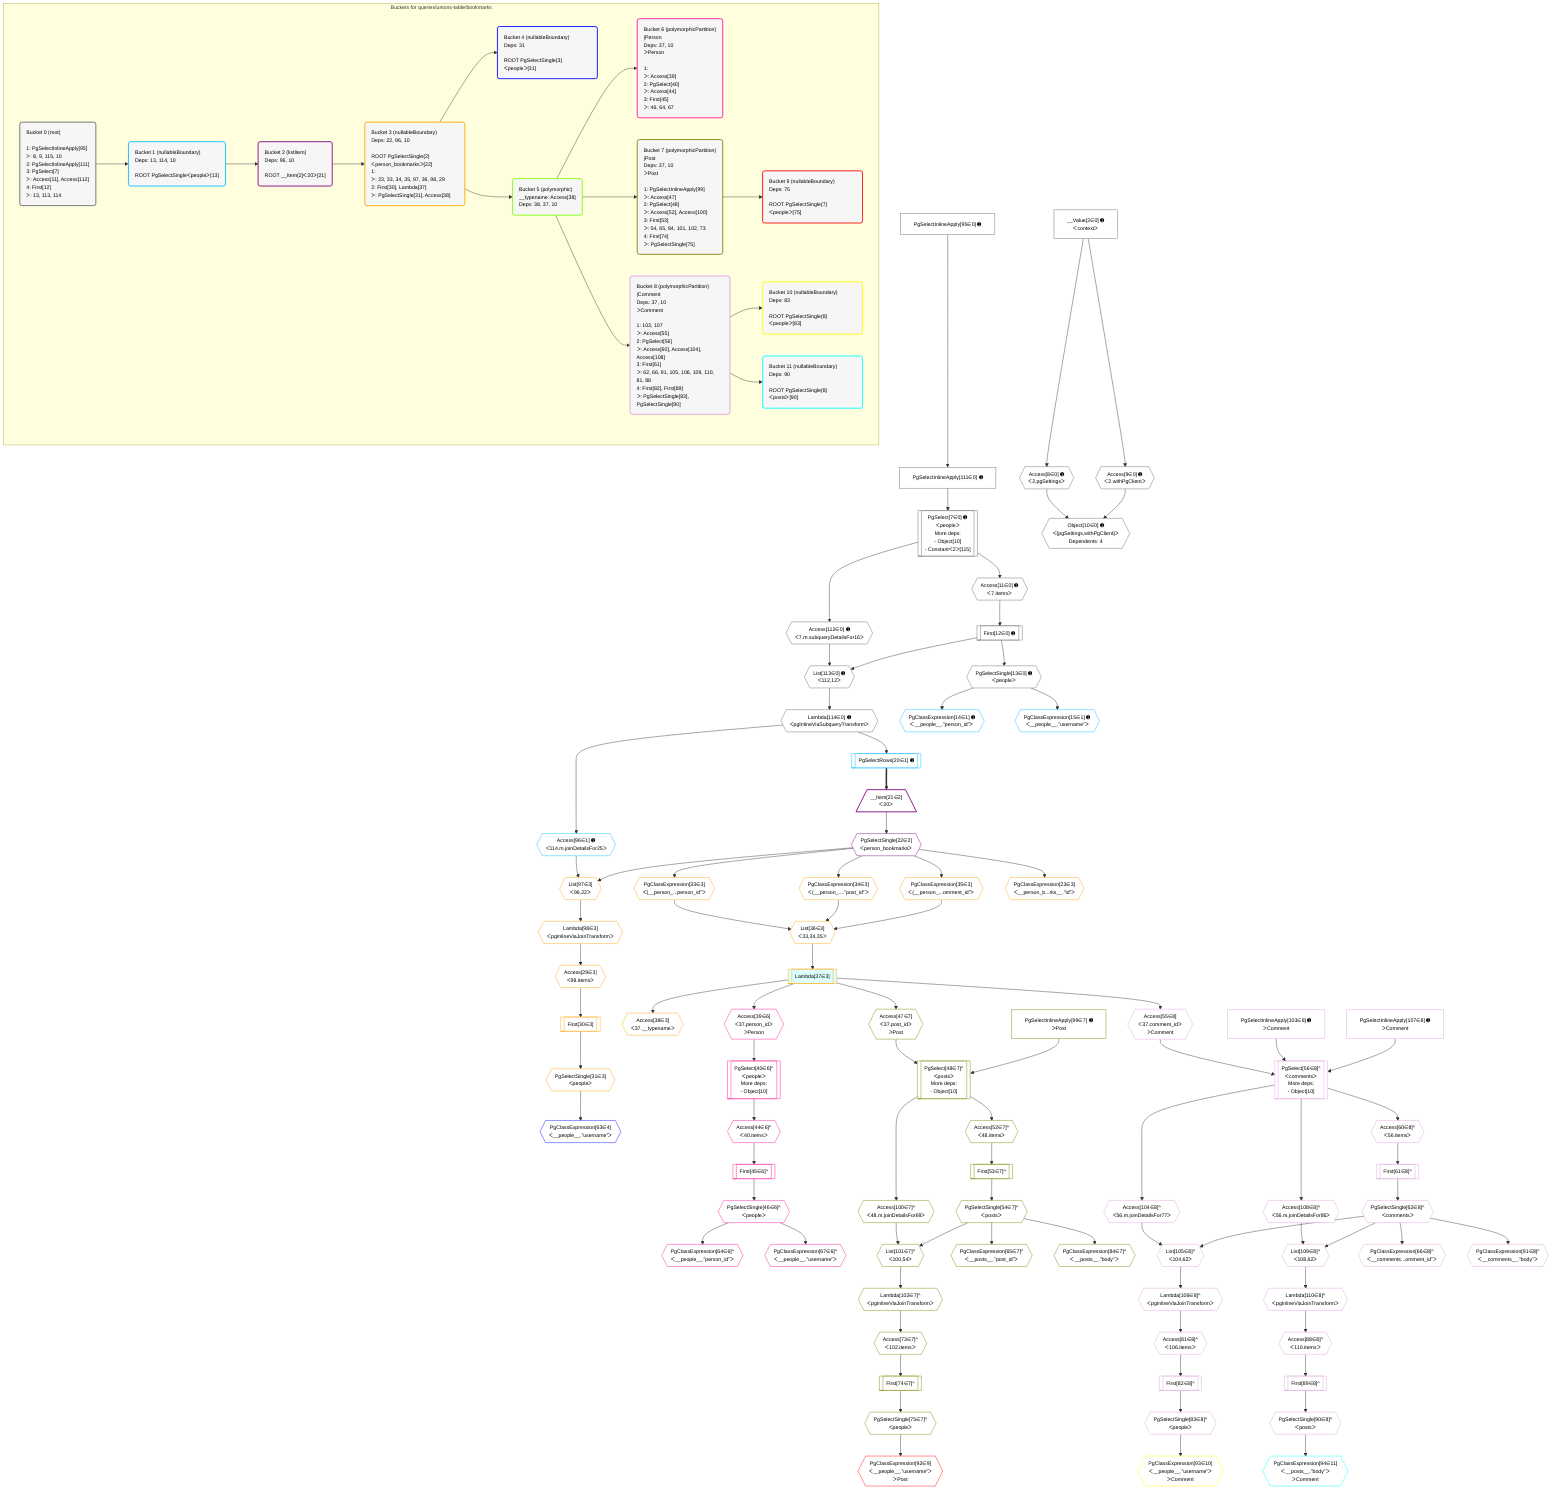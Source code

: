 %%{init: {'themeVariables': { 'fontSize': '12px'}}}%%
graph TD
    classDef path fill:#eee,stroke:#000,color:#000
    classDef plan fill:#fff,stroke-width:1px,color:#000
    classDef itemplan fill:#fff,stroke-width:2px,color:#000
    classDef unbatchedplan fill:#dff,stroke-width:1px,color:#000
    classDef sideeffectplan fill:#fcc,stroke-width:2px,color:#000
    classDef bucket fill:#f6f6f6,color:#000,stroke-width:2px,text-align:left

    subgraph "Buckets for queries/unions-table/bookmarks"
    Bucket0("Bucket 0 (root)<br /><br />1: PgSelectInlineApply[95]<br />ᐳ: 8, 9, 115, 10<br />2: PgSelectInlineApply[111]<br />3: PgSelect[7]<br />ᐳ: Access[11], Access[112]<br />4: First[12]<br />ᐳ: 13, 113, 114"):::bucket
    Bucket1("Bucket 1 (nullableBoundary)<br />Deps: 13, 114, 10<br /><br />ROOT PgSelectSingleᐸpeopleᐳ[13]"):::bucket
    Bucket2("Bucket 2 (listItem)<br />Deps: 96, 10<br /><br />ROOT __Item{2}ᐸ20ᐳ[21]"):::bucket
    Bucket3("Bucket 3 (nullableBoundary)<br />Deps: 22, 96, 10<br /><br />ROOT PgSelectSingle{2}ᐸperson_bookmarksᐳ[22]<br />1: <br />ᐳ: 23, 33, 34, 35, 97, 36, 98, 29<br />2: First[30], Lambda[37]<br />ᐳ: PgSelectSingle[31], Access[38]"):::bucket
    Bucket4("Bucket 4 (nullableBoundary)<br />Deps: 31<br /><br />ROOT PgSelectSingle{3}ᐸpeopleᐳ[31]"):::bucket
    Bucket5("Bucket 5 (polymorphic)<br />__typename: Access[38]<br />Deps: 38, 37, 10"):::bucket
    Bucket6("Bucket 6 (polymorphicPartition)<br />|Person<br />Deps: 37, 10<br />ᐳPerson<br /><br />1: <br />ᐳ: Access[39]<br />2: PgSelect[40]<br />ᐳ: Access[44]<br />3: First[45]<br />ᐳ: 46, 64, 67"):::bucket
    Bucket7("Bucket 7 (polymorphicPartition)<br />|Post<br />Deps: 37, 10<br />ᐳPost<br /><br />1: PgSelectInlineApply[99]<br />ᐳ: Access[47]<br />2: PgSelect[48]<br />ᐳ: Access[52], Access[100]<br />3: First[53]<br />ᐳ: 54, 65, 84, 101, 102, 73<br />4: First[74]<br />ᐳ: PgSelectSingle[75]"):::bucket
    Bucket8("Bucket 8 (polymorphicPartition)<br />|Comment<br />Deps: 37, 10<br />ᐳComment<br /><br />1: 103, 107<br />ᐳ: Access[55]<br />2: PgSelect[56]<br />ᐳ: Access[60], Access[104], Access[108]<br />3: First[61]<br />ᐳ: 62, 66, 91, 105, 106, 109, 110, 81, 88<br />4: First[82], First[89]<br />ᐳ: PgSelectSingle[83], PgSelectSingle[90]"):::bucket
    Bucket9("Bucket 9 (nullableBoundary)<br />Deps: 75<br /><br />ROOT PgSelectSingle{7}ᐸpeopleᐳ[75]"):::bucket
    Bucket10("Bucket 10 (nullableBoundary)<br />Deps: 83<br /><br />ROOT PgSelectSingle{8}ᐸpeopleᐳ[83]"):::bucket
    Bucket11("Bucket 11 (nullableBoundary)<br />Deps: 90<br /><br />ROOT PgSelectSingle{8}ᐸpostsᐳ[90]"):::bucket
    end
    Bucket0 --> Bucket1
    Bucket1 --> Bucket2
    Bucket2 --> Bucket3
    Bucket3 --> Bucket4 & Bucket5
    Bucket5 --> Bucket6 & Bucket7 & Bucket8
    Bucket7 --> Bucket9
    Bucket8 --> Bucket10 & Bucket11

    %% plan dependencies
    PgSelect7[["PgSelect[7∈0] ➊<br />ᐸpeopleᐳ<br />More deps:<br />- Object[10]<br />- Constantᐸ2ᐳ[115]"]]:::plan
    PgSelectInlineApply111["PgSelectInlineApply[111∈0] ➊"]:::plan
    PgSelectInlineApply111 --> PgSelect7
    Object10{{"Object[10∈0] ➊<br />ᐸ{pgSettings,withPgClient}ᐳ<br />Dependents: 4"}}:::plan
    Access8{{"Access[8∈0] ➊<br />ᐸ2.pgSettingsᐳ"}}:::plan
    Access9{{"Access[9∈0] ➊<br />ᐸ2.withPgClientᐳ"}}:::plan
    Access8 & Access9 --> Object10
    List113{{"List[113∈0] ➊<br />ᐸ112,12ᐳ"}}:::plan
    Access112{{"Access[112∈0] ➊<br />ᐸ7.m.subqueryDetailsFor16ᐳ"}}:::plan
    First12[["First[12∈0] ➊"]]:::plan
    Access112 & First12 --> List113
    __Value2["__Value[2∈0] ➊<br />ᐸcontextᐳ"]:::plan
    __Value2 --> Access8
    __Value2 --> Access9
    Access11{{"Access[11∈0] ➊<br />ᐸ7.itemsᐳ"}}:::plan
    PgSelect7 --> Access11
    Access11 --> First12
    PgSelectSingle13{{"PgSelectSingle[13∈0] ➊<br />ᐸpeopleᐳ"}}:::plan
    First12 --> PgSelectSingle13
    PgSelectInlineApply95["PgSelectInlineApply[95∈0] ➊"]:::plan
    PgSelectInlineApply95 --> PgSelectInlineApply111
    PgSelect7 --> Access112
    Lambda114{{"Lambda[114∈0] ➊<br />ᐸpgInlineViaSubqueryTransformᐳ"}}:::plan
    List113 --> Lambda114
    PgClassExpression14{{"PgClassExpression[14∈1] ➊<br />ᐸ__people__.”person_id”ᐳ"}}:::plan
    PgSelectSingle13 --> PgClassExpression14
    PgClassExpression15{{"PgClassExpression[15∈1] ➊<br />ᐸ__people__.”username”ᐳ"}}:::plan
    PgSelectSingle13 --> PgClassExpression15
    PgSelectRows20[["PgSelectRows[20∈1] ➊"]]:::plan
    Lambda114 --> PgSelectRows20
    Access96{{"Access[96∈1] ➊<br />ᐸ114.m.joinDetailsFor25ᐳ"}}:::plan
    Lambda114 --> Access96
    __Item21[/"__Item[21∈2]<br />ᐸ20ᐳ"\]:::itemplan
    PgSelectRows20 ==> __Item21
    PgSelectSingle22{{"PgSelectSingle[22∈2]<br />ᐸperson_bookmarksᐳ"}}:::plan
    __Item21 --> PgSelectSingle22
    List36{{"List[36∈3]<br />ᐸ33,34,35ᐳ"}}:::plan
    PgClassExpression33{{"PgClassExpression[33∈3]<br />ᐸ(__person_...person_id”ᐳ"}}:::plan
    PgClassExpression34{{"PgClassExpression[34∈3]<br />ᐸ(__person_....”post_id”ᐳ"}}:::plan
    PgClassExpression35{{"PgClassExpression[35∈3]<br />ᐸ(__person_...omment_id”ᐳ"}}:::plan
    PgClassExpression33 & PgClassExpression34 & PgClassExpression35 --> List36
    List97{{"List[97∈3]<br />ᐸ96,22ᐳ"}}:::plan
    Access96 & PgSelectSingle22 --> List97
    PgClassExpression23{{"PgClassExpression[23∈3]<br />ᐸ__person_b...rks__.”id”ᐳ"}}:::plan
    PgSelectSingle22 --> PgClassExpression23
    Access29{{"Access[29∈3]<br />ᐸ98.itemsᐳ"}}:::plan
    Lambda98{{"Lambda[98∈3]<br />ᐸpgInlineViaJoinTransformᐳ"}}:::plan
    Lambda98 --> Access29
    First30[["First[30∈3]"]]:::plan
    Access29 --> First30
    PgSelectSingle31{{"PgSelectSingle[31∈3]<br />ᐸpeopleᐳ"}}:::plan
    First30 --> PgSelectSingle31
    PgSelectSingle22 --> PgClassExpression33
    PgSelectSingle22 --> PgClassExpression34
    PgSelectSingle22 --> PgClassExpression35
    Lambda37[["Lambda[37∈3]"]]:::unbatchedplan
    List36 --> Lambda37
    Access38{{"Access[38∈3]<br />ᐸ37.__typenameᐳ"}}:::plan
    Lambda37 --> Access38
    List97 --> Lambda98
    PgClassExpression63{{"PgClassExpression[63∈4]<br />ᐸ__people__.”username”ᐳ"}}:::plan
    PgSelectSingle31 --> PgClassExpression63
    PgSelect40[["PgSelect[40∈6]^<br />ᐸpeopleᐳ<br />More deps:<br />- Object[10]"]]:::plan
    Access39{{"Access[39∈6]<br />ᐸ37.person_idᐳ<br />ᐳPerson"}}:::plan
    Access39 --> PgSelect40
    Lambda37 --> Access39
    Access44{{"Access[44∈6]^<br />ᐸ40.itemsᐳ"}}:::plan
    PgSelect40 --> Access44
    First45[["First[45∈6]^"]]:::plan
    Access44 --> First45
    PgSelectSingle46{{"PgSelectSingle[46∈6]^<br />ᐸpeopleᐳ"}}:::plan
    First45 --> PgSelectSingle46
    PgClassExpression64{{"PgClassExpression[64∈6]^<br />ᐸ__people__.”person_id”ᐳ"}}:::plan
    PgSelectSingle46 --> PgClassExpression64
    PgClassExpression67{{"PgClassExpression[67∈6]^<br />ᐸ__people__.”username”ᐳ"}}:::plan
    PgSelectSingle46 --> PgClassExpression67
    PgSelect48[["PgSelect[48∈7]^<br />ᐸpostsᐳ<br />More deps:<br />- Object[10]"]]:::plan
    Access47{{"Access[47∈7]<br />ᐸ37.post_idᐳ<br />ᐳPost"}}:::plan
    PgSelectInlineApply99["PgSelectInlineApply[99∈7] ➊<br />ᐳPost"]:::plan
    Access47 & PgSelectInlineApply99 --> PgSelect48
    List101{{"List[101∈7]^<br />ᐸ100,54ᐳ"}}:::plan
    Access100{{"Access[100∈7]^<br />ᐸ48.m.joinDetailsFor69ᐳ"}}:::plan
    PgSelectSingle54{{"PgSelectSingle[54∈7]^<br />ᐸpostsᐳ"}}:::plan
    Access100 & PgSelectSingle54 --> List101
    Lambda37 --> Access47
    Access52{{"Access[52∈7]^<br />ᐸ48.itemsᐳ"}}:::plan
    PgSelect48 --> Access52
    First53[["First[53∈7]^"]]:::plan
    Access52 --> First53
    First53 --> PgSelectSingle54
    PgClassExpression65{{"PgClassExpression[65∈7]^<br />ᐸ__posts__.”post_id”ᐳ"}}:::plan
    PgSelectSingle54 --> PgClassExpression65
    Access73{{"Access[73∈7]^<br />ᐸ102.itemsᐳ"}}:::plan
    Lambda102{{"Lambda[102∈7]^<br />ᐸpgInlineViaJoinTransformᐳ"}}:::plan
    Lambda102 --> Access73
    First74[["First[74∈7]^"]]:::plan
    Access73 --> First74
    PgSelectSingle75{{"PgSelectSingle[75∈7]^<br />ᐸpeopleᐳ"}}:::plan
    First74 --> PgSelectSingle75
    PgClassExpression84{{"PgClassExpression[84∈7]^<br />ᐸ__posts__.”body”ᐳ"}}:::plan
    PgSelectSingle54 --> PgClassExpression84
    PgSelect48 --> Access100
    List101 --> Lambda102
    PgSelect56[["PgSelect[56∈8]^<br />ᐸcommentsᐳ<br />More deps:<br />- Object[10]"]]:::plan
    Access55{{"Access[55∈8]<br />ᐸ37.comment_idᐳ<br />ᐳComment"}}:::plan
    PgSelectInlineApply103["PgSelectInlineApply[103∈8] ➊<br />ᐳComment"]:::plan
    PgSelectInlineApply107["PgSelectInlineApply[107∈8] ➊<br />ᐳComment"]:::plan
    Access55 & PgSelectInlineApply103 & PgSelectInlineApply107 --> PgSelect56
    List105{{"List[105∈8]^<br />ᐸ104,62ᐳ"}}:::plan
    Access104{{"Access[104∈8]^<br />ᐸ56.m.joinDetailsFor77ᐳ"}}:::plan
    PgSelectSingle62{{"PgSelectSingle[62∈8]^<br />ᐸcommentsᐳ"}}:::plan
    Access104 & PgSelectSingle62 --> List105
    List109{{"List[109∈8]^<br />ᐸ108,62ᐳ"}}:::plan
    Access108{{"Access[108∈8]^<br />ᐸ56.m.joinDetailsFor86ᐳ"}}:::plan
    Access108 & PgSelectSingle62 --> List109
    Lambda37 --> Access55
    Access60{{"Access[60∈8]^<br />ᐸ56.itemsᐳ"}}:::plan
    PgSelect56 --> Access60
    First61[["First[61∈8]^"]]:::plan
    Access60 --> First61
    First61 --> PgSelectSingle62
    PgClassExpression66{{"PgClassExpression[66∈8]^<br />ᐸ__comments...omment_id”ᐳ"}}:::plan
    PgSelectSingle62 --> PgClassExpression66
    Access81{{"Access[81∈8]^<br />ᐸ106.itemsᐳ"}}:::plan
    Lambda106{{"Lambda[106∈8]^<br />ᐸpgInlineViaJoinTransformᐳ"}}:::plan
    Lambda106 --> Access81
    First82[["First[82∈8]^"]]:::plan
    Access81 --> First82
    PgSelectSingle83{{"PgSelectSingle[83∈8]^<br />ᐸpeopleᐳ"}}:::plan
    First82 --> PgSelectSingle83
    Access88{{"Access[88∈8]^<br />ᐸ110.itemsᐳ"}}:::plan
    Lambda110{{"Lambda[110∈8]^<br />ᐸpgInlineViaJoinTransformᐳ"}}:::plan
    Lambda110 --> Access88
    First89[["First[89∈8]^"]]:::plan
    Access88 --> First89
    PgSelectSingle90{{"PgSelectSingle[90∈8]^<br />ᐸpostsᐳ"}}:::plan
    First89 --> PgSelectSingle90
    PgClassExpression91{{"PgClassExpression[91∈8]^<br />ᐸ__comments__.”body”ᐳ"}}:::plan
    PgSelectSingle62 --> PgClassExpression91
    PgSelect56 --> Access104
    List105 --> Lambda106
    PgSelect56 --> Access108
    List109 --> Lambda110
    PgClassExpression92{{"PgClassExpression[92∈9]<br />ᐸ__people__.”username”ᐳ<br />ᐳPost"}}:::plan
    PgSelectSingle75 --> PgClassExpression92
    PgClassExpression93{{"PgClassExpression[93∈10]<br />ᐸ__people__.”username”ᐳ<br />ᐳComment"}}:::plan
    PgSelectSingle83 --> PgClassExpression93
    PgClassExpression94{{"PgClassExpression[94∈11]<br />ᐸ__posts__.”body”ᐳ<br />ᐳComment"}}:::plan
    PgSelectSingle90 --> PgClassExpression94

    %% define steps
    classDef bucket0 stroke:#696969
    class Bucket0,__Value2,PgSelect7,Access8,Access9,Object10,Access11,First12,PgSelectSingle13,PgSelectInlineApply95,PgSelectInlineApply111,Access112,List113,Lambda114 bucket0
    classDef bucket1 stroke:#00bfff
    class Bucket1,PgClassExpression14,PgClassExpression15,PgSelectRows20,Access96 bucket1
    classDef bucket2 stroke:#7f007f
    class Bucket2,__Item21,PgSelectSingle22 bucket2
    classDef bucket3 stroke:#ffa500
    class Bucket3,PgClassExpression23,Access29,First30,PgSelectSingle31,PgClassExpression33,PgClassExpression34,PgClassExpression35,List36,Lambda37,Access38,List97,Lambda98 bucket3
    classDef bucket4 stroke:#0000ff
    class Bucket4,PgClassExpression63 bucket4
    classDef bucket5 stroke:#7fff00
    class Bucket5 bucket5
    classDef bucket6 stroke:#ff1493
    class Bucket6,Access39,PgSelect40,Access44,First45,PgSelectSingle46,PgClassExpression64,PgClassExpression67 bucket6
    classDef bucket7 stroke:#808000
    class Bucket7,Access47,PgSelect48,Access52,First53,PgSelectSingle54,PgClassExpression65,Access73,First74,PgSelectSingle75,PgClassExpression84,PgSelectInlineApply99,Access100,List101,Lambda102 bucket7
    classDef bucket8 stroke:#dda0dd
    class Bucket8,Access55,PgSelect56,Access60,First61,PgSelectSingle62,PgClassExpression66,Access81,First82,PgSelectSingle83,Access88,First89,PgSelectSingle90,PgClassExpression91,PgSelectInlineApply103,Access104,List105,Lambda106,PgSelectInlineApply107,Access108,List109,Lambda110 bucket8
    classDef bucket9 stroke:#ff0000
    class Bucket9,PgClassExpression92 bucket9
    classDef bucket10 stroke:#ffff00
    class Bucket10,PgClassExpression93 bucket10
    classDef bucket11 stroke:#00ffff
    class Bucket11,PgClassExpression94 bucket11